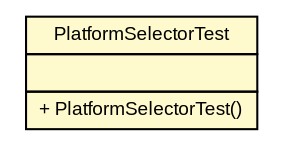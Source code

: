 #!/usr/local/bin/dot
#
# Class diagram 
# Generated by UMLGraph version 5.1 (http://www.umlgraph.org/)
#

digraph G {
	edge [fontname="arial",fontsize=10,labelfontname="arial",labelfontsize=10];
	node [fontname="arial",fontsize=10,shape=plaintext];
	nodesep=0.25;
	ranksep=0.5;
	// es.upm.dit.gsi.beast.platform.PlatformSelectorTest
	c840 [label=<<table title="es.upm.dit.gsi.beast.platform.PlatformSelectorTest" border="0" cellborder="1" cellspacing="0" cellpadding="2" port="p" bgcolor="lemonChiffon" href="./PlatformSelectorTest.html">
		<tr><td><table border="0" cellspacing="0" cellpadding="1">
<tr><td align="center" balign="center"> PlatformSelectorTest </td></tr>
		</table></td></tr>
		<tr><td><table border="0" cellspacing="0" cellpadding="1">
<tr><td align="left" balign="left">  </td></tr>
		</table></td></tr>
		<tr><td><table border="0" cellspacing="0" cellpadding="1">
<tr><td align="left" balign="left"> + PlatformSelectorTest() </td></tr>
		</table></td></tr>
		</table>>, fontname="arial", fontcolor="black", fontsize=9.0];
}

